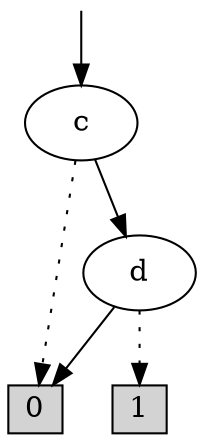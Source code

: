 digraph G {
init__ [label="", style=invis, height=0, width=0];
init__ -> 3;
0 [shape=box, label="0", style=filled, shape=box, height=0.3, width=0.3];
1 [shape=box, label="1", style=filled, shape=box, height=0.3, width=0.3];
2[label="d"];
2 -> 0 [style=filled];
2 -> 1 [style=dotted];
3[label="c"];
3 -> 2 [style=filled];
3 -> 0 [style=dotted];
}
